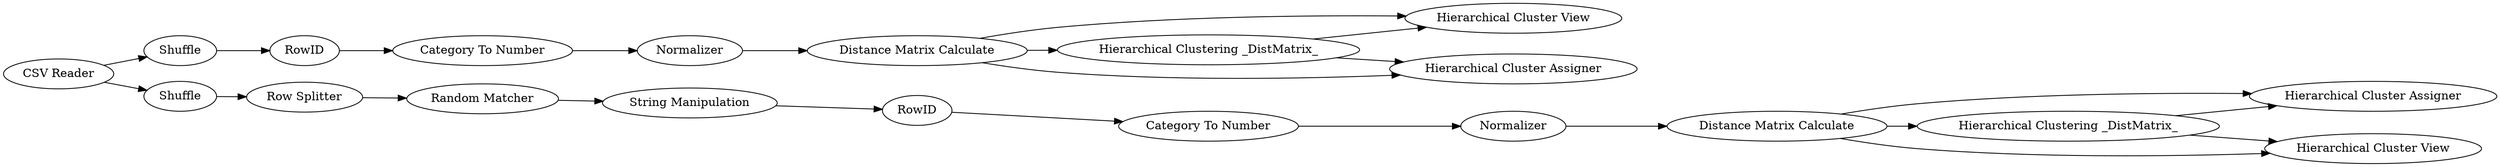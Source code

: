 digraph {
	54 -> 52
	42 -> 44
	12 -> 42
	53 -> 51
	49 -> 30
	54 -> 56
	55 -> 52
	51 -> 57
	55 -> 56
	6 -> 12
	54 -> 55
	30 -> 6
	1 -> 50
	46 -> 47
	22 -> 40
	48 -> 49
	47 -> 48
	42 -> 22
	22 -> 44
	1 -> 46
	42 -> 40
	50 -> 53
	57 -> 54
	57 [label=Normalizer]
	55 [label="Hierarchical Clustering _DistMatrix_"]
	49 [label="String Manipulation"]
	51 [label="Category To Number"]
	56 [label="Hierarchical Cluster Assigner"]
	6 [label="Category To Number"]
	54 [label="Distance Matrix Calculate"]
	12 [label=Normalizer]
	48 [label="Random Matcher"]
	50 [label=Shuffle]
	1 [label="CSV Reader"]
	42 [label="Distance Matrix Calculate"]
	22 [label="Hierarchical Clustering _DistMatrix_"]
	53 [label=RowID]
	47 [label="Row Splitter"]
	44 [label="Hierarchical Cluster Assigner"]
	46 [label=Shuffle]
	40 [label="Hierarchical Cluster View"]
	52 [label="Hierarchical Cluster View"]
	30 [label=RowID]
	rankdir=LR
}
